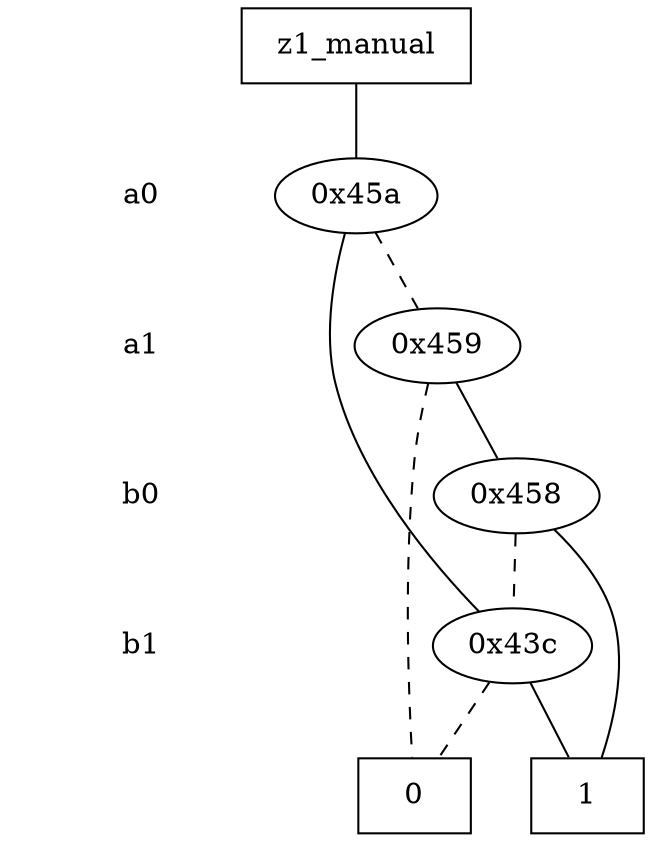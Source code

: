 digraph "ZDD" {
size = "7.5,10"
center = true;
edge [dir = none];
{ node [shape = plaintext];
  edge [style = invis];
  "CONST NODES" [style = invis];
" a0 " -> " a1 " -> " b0 " -> " b1 " -> "CONST NODES"; 
}
{ rank = same; node [shape = box]; edge [style = invis];
"  z1_manual  "; }
{ rank = same; " a0 ";
"0x45a";
}
{ rank = same; " a1 ";
"0x459";
}
{ rank = same; " b0 ";
"0x458";
}
{ rank = same; " b1 ";
"0x43c";
}
{ rank = same; "CONST NODES";
{ node [shape = box]; "0x1fd";
"0x1fc";
}
}
"  z1_manual  " -> "0x45a" [style = solid];
"0x45a" -> "0x43c";
"0x45a" -> "0x459" [style = dashed];
"0x459" -> "0x458";
"0x459" -> "0x1fd" [style = dashed];
"0x458" -> "0x1fc";
"0x458" -> "0x43c" [style = dashed];
"0x43c" -> "0x1fc";
"0x43c" -> "0x1fd" [style = dashed];
"0x1fd" [label = "0"];
"0x1fc" [label = "1"];
}
